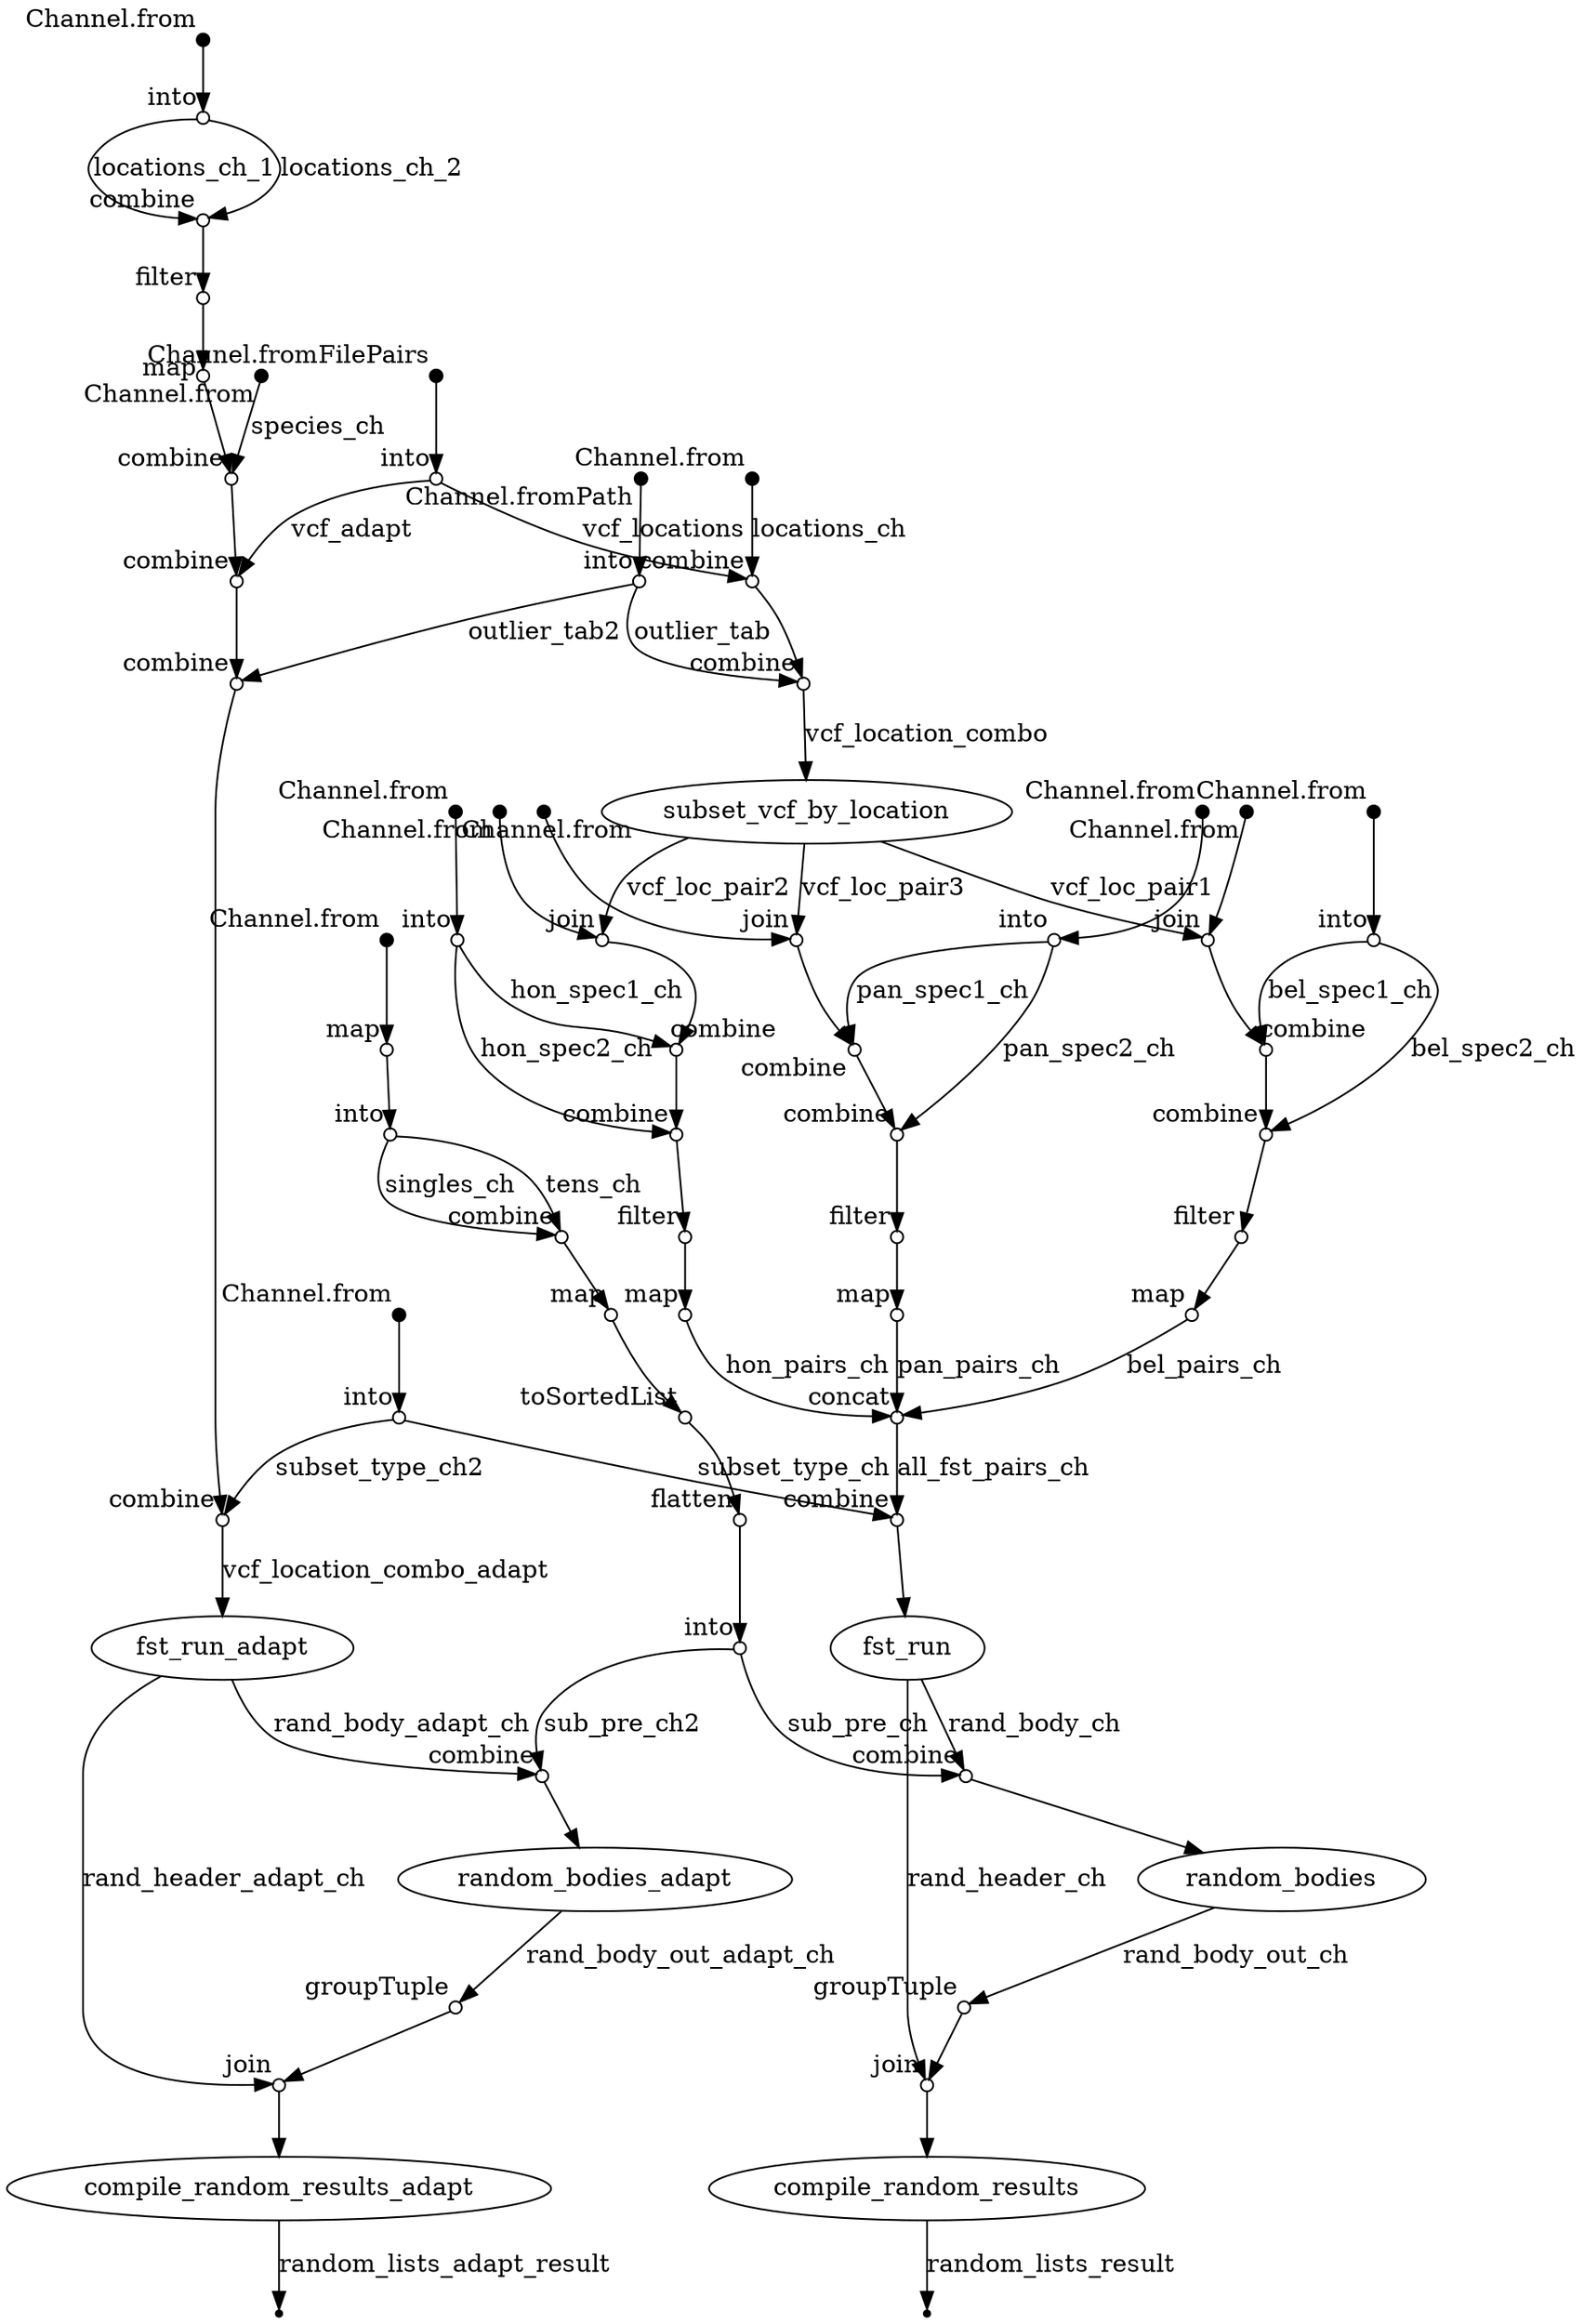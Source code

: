 digraph "analysis_fstsig" {
p0 [shape=point,label="",fixedsize=true,width=0.1,xlabel="Channel.fromFilePairs"];
p1 [shape=circle,label="",fixedsize=true,width=0.1,xlabel="into"];
p0 -> p1;

p1 [shape=circle,label="",fixedsize=true,width=0.1,xlabel="into"];
p7 [shape=circle,label="",fixedsize=true,width=0.1,xlabel="combine"];
p1 -> p7 [label="vcf_locations"];

p1 [shape=circle,label="",fixedsize=true,width=0.1,xlabel="into"];
p58 [shape=circle,label="",fixedsize=true,width=0.1,xlabel="combine"];
p1 -> p58 [label="vcf_adapt"];

p2 [shape=point,label="",fixedsize=true,width=0.1,xlabel="Channel.from"];
p7 [shape=circle,label="",fixedsize=true,width=0.1,xlabel="combine"];
p2 -> p7 [label="locations_ch"];

p3 [shape=point,label="",fixedsize=true,width=0.1,xlabel="Channel.from"];
p4 [shape=circle,label="",fixedsize=true,width=0.1,xlabel="into"];
p3 -> p4;

p4 [shape=circle,label="",fixedsize=true,width=0.1,xlabel="into"];
p60 [shape=circle,label="",fixedsize=true,width=0.1,xlabel="combine"];
p4 -> p60 [label="subset_type_ch2"];

p4 [shape=circle,label="",fixedsize=true,width=0.1,xlabel="into"];
p35 [shape=circle,label="",fixedsize=true,width=0.1,xlabel="combine"];
p4 -> p35 [label="subset_type_ch"];

p5 [shape=point,label="",fixedsize=true,width=0.1,xlabel="Channel.fromPath"];
p6 [shape=circle,label="",fixedsize=true,width=0.1,xlabel="into"];
p5 -> p6;

p6 [shape=circle,label="",fixedsize=true,width=0.1,xlabel="into"];
p8 [shape=circle,label="",fixedsize=true,width=0.1,xlabel="combine"];
p6 -> p8 [label="outlier_tab"];

p6 [shape=circle,label="",fixedsize=true,width=0.1,xlabel="into"];
p59 [shape=circle,label="",fixedsize=true,width=0.1,xlabel="combine"];
p6 -> p59 [label="outlier_tab2"];

p7 [shape=circle,label="",fixedsize=true,width=0.1,xlabel="combine"];
p8 [shape=circle,label="",fixedsize=true,width=0.1,xlabel="combine"];
p7 -> p8;

p8 [shape=circle,label="",fixedsize=true,width=0.1,xlabel="combine"];
p9 [label="subset_vcf_by_location"];
p8 -> p9 [label="vcf_location_combo"];

p9 [label="subset_vcf_by_location"];
p17 [shape=circle,label="",fixedsize=true,width=0.1,xlabel="join"];
p9 -> p17 [label="vcf_loc_pair1"];

p9 [label="subset_vcf_by_location"];
p23 [shape=circle,label="",fixedsize=true,width=0.1,xlabel="join"];
p9 -> p23 [label="vcf_loc_pair2"];

p9 [label="subset_vcf_by_location"];
p29 [shape=circle,label="",fixedsize=true,width=0.1,xlabel="join"];
p9 -> p29 [label="vcf_loc_pair3"];

p10 [shape=point,label="",fixedsize=true,width=0.1,xlabel="Channel.from"];
p11 [shape=circle,label="",fixedsize=true,width=0.1,xlabel="into"];
p10 -> p11;

p11 [shape=circle,label="",fixedsize=true,width=0.1,xlabel="into"];
p19 [shape=circle,label="",fixedsize=true,width=0.1,xlabel="combine"];
p11 -> p19 [label="bel_spec2_ch"];

p11 [shape=circle,label="",fixedsize=true,width=0.1,xlabel="into"];
p18 [shape=circle,label="",fixedsize=true,width=0.1,xlabel="combine"];
p11 -> p18 [label="bel_spec1_ch"];

p12 [shape=point,label="",fixedsize=true,width=0.1,xlabel="Channel.from"];
p13 [shape=circle,label="",fixedsize=true,width=0.1,xlabel="into"];
p12 -> p13;

p13 [shape=circle,label="",fixedsize=true,width=0.1,xlabel="into"];
p24 [shape=circle,label="",fixedsize=true,width=0.1,xlabel="combine"];
p13 -> p24 [label="hon_spec1_ch"];

p13 [shape=circle,label="",fixedsize=true,width=0.1,xlabel="into"];
p25 [shape=circle,label="",fixedsize=true,width=0.1,xlabel="combine"];
p13 -> p25 [label="hon_spec2_ch"];

p14 [shape=point,label="",fixedsize=true,width=0.1,xlabel="Channel.from"];
p15 [shape=circle,label="",fixedsize=true,width=0.1,xlabel="into"];
p14 -> p15;

p15 [shape=circle,label="",fixedsize=true,width=0.1,xlabel="into"];
p31 [shape=circle,label="",fixedsize=true,width=0.1,xlabel="combine"];
p15 -> p31 [label="pan_spec2_ch"];

p15 [shape=circle,label="",fixedsize=true,width=0.1,xlabel="into"];
p30 [shape=circle,label="",fixedsize=true,width=0.1,xlabel="combine"];
p15 -> p30 [label="pan_spec1_ch"];

p16 [shape=point,label="",fixedsize=true,width=0.1,xlabel="Channel.from"];
p17 [shape=circle,label="",fixedsize=true,width=0.1,xlabel="join"];
p16 -> p17;

p17 [shape=circle,label="",fixedsize=true,width=0.1,xlabel="join"];
p18 [shape=circle,label="",fixedsize=true,width=0.1,xlabel="combine"];
p17 -> p18;

p18 [shape=circle,label="",fixedsize=true,width=0.1,xlabel="combine"];
p19 [shape=circle,label="",fixedsize=true,width=0.1,xlabel="combine"];
p18 -> p19;

p19 [shape=circle,label="",fixedsize=true,width=0.1,xlabel="combine"];
p20 [shape=circle,label="",fixedsize=true,width=0.1,xlabel="filter"];
p19 -> p20;

p20 [shape=circle,label="",fixedsize=true,width=0.1,xlabel="filter"];
p21 [shape=circle,label="",fixedsize=true,width=0.1,xlabel="map"];
p20 -> p21;

p21 [shape=circle,label="",fixedsize=true,width=0.1,xlabel="map"];
p34 [shape=circle,label="",fixedsize=true,width=0.1,xlabel="concat"];
p21 -> p34 [label="bel_pairs_ch"];

p22 [shape=point,label="",fixedsize=true,width=0.1,xlabel="Channel.from"];
p23 [shape=circle,label="",fixedsize=true,width=0.1,xlabel="join"];
p22 -> p23;

p23 [shape=circle,label="",fixedsize=true,width=0.1,xlabel="join"];
p24 [shape=circle,label="",fixedsize=true,width=0.1,xlabel="combine"];
p23 -> p24;

p24 [shape=circle,label="",fixedsize=true,width=0.1,xlabel="combine"];
p25 [shape=circle,label="",fixedsize=true,width=0.1,xlabel="combine"];
p24 -> p25;

p25 [shape=circle,label="",fixedsize=true,width=0.1,xlabel="combine"];
p26 [shape=circle,label="",fixedsize=true,width=0.1,xlabel="filter"];
p25 -> p26;

p26 [shape=circle,label="",fixedsize=true,width=0.1,xlabel="filter"];
p27 [shape=circle,label="",fixedsize=true,width=0.1,xlabel="map"];
p26 -> p27;

p27 [shape=circle,label="",fixedsize=true,width=0.1,xlabel="map"];
p34 [shape=circle,label="",fixedsize=true,width=0.1,xlabel="concat"];
p27 -> p34 [label="hon_pairs_ch"];

p28 [shape=point,label="",fixedsize=true,width=0.1,xlabel="Channel.from"];
p29 [shape=circle,label="",fixedsize=true,width=0.1,xlabel="join"];
p28 -> p29;

p29 [shape=circle,label="",fixedsize=true,width=0.1,xlabel="join"];
p30 [shape=circle,label="",fixedsize=true,width=0.1,xlabel="combine"];
p29 -> p30;

p30 [shape=circle,label="",fixedsize=true,width=0.1,xlabel="combine"];
p31 [shape=circle,label="",fixedsize=true,width=0.1,xlabel="combine"];
p30 -> p31;

p31 [shape=circle,label="",fixedsize=true,width=0.1,xlabel="combine"];
p32 [shape=circle,label="",fixedsize=true,width=0.1,xlabel="filter"];
p31 -> p32;

p32 [shape=circle,label="",fixedsize=true,width=0.1,xlabel="filter"];
p33 [shape=circle,label="",fixedsize=true,width=0.1,xlabel="map"];
p32 -> p33;

p33 [shape=circle,label="",fixedsize=true,width=0.1,xlabel="map"];
p34 [shape=circle,label="",fixedsize=true,width=0.1,xlabel="concat"];
p33 -> p34 [label="pan_pairs_ch"];

p34 [shape=circle,label="",fixedsize=true,width=0.1,xlabel="concat"];
p35 [shape=circle,label="",fixedsize=true,width=0.1,xlabel="combine"];
p34 -> p35 [label="all_fst_pairs_ch"];

p35 [shape=circle,label="",fixedsize=true,width=0.1,xlabel="combine"];
p36 [label="fst_run"];
p35 -> p36;

p36 [label="fst_run"];
p48 [shape=circle,label="",fixedsize=true,width=0.1,xlabel="join"];
p36 -> p48 [label="rand_header_ch"];

p36 [label="fst_run"];
p45 [shape=circle,label="",fixedsize=true,width=0.1,xlabel="combine"];
p36 -> p45 [label="rand_body_ch"];

p37 [shape=point,label="",fixedsize=true,width=0.1,xlabel="Channel.from"];
p38 [shape=circle,label="",fixedsize=true,width=0.1,xlabel="map"];
p37 -> p38;

p38 [shape=circle,label="",fixedsize=true,width=0.1,xlabel="map"];
p39 [shape=circle,label="",fixedsize=true,width=0.1,xlabel="into"];
p38 -> p39;

p39 [shape=circle,label="",fixedsize=true,width=0.1,xlabel="into"];
p40 [shape=circle,label="",fixedsize=true,width=0.1,xlabel="combine"];
p39 -> p40 [label="tens_ch"];

p39 [shape=circle,label="",fixedsize=true,width=0.1,xlabel="into"];
p40 [shape=circle,label="",fixedsize=true,width=0.1,xlabel="combine"];
p39 -> p40 [label="singles_ch"];

p40 [shape=circle,label="",fixedsize=true,width=0.1,xlabel="combine"];
p41 [shape=circle,label="",fixedsize=true,width=0.1,xlabel="map"];
p40 -> p41;

p41 [shape=circle,label="",fixedsize=true,width=0.1,xlabel="map"];
p42 [shape=circle,label="",fixedsize=true,width=0.1,xlabel="toSortedList"];
p41 -> p42;

p42 [shape=circle,label="",fixedsize=true,width=0.1,xlabel="toSortedList"];
p43 [shape=circle,label="",fixedsize=true,width=0.1,xlabel="flatten"];
p42 -> p43;

p43 [shape=circle,label="",fixedsize=true,width=0.1,xlabel="flatten"];
p44 [shape=circle,label="",fixedsize=true,width=0.1,xlabel="into"];
p43 -> p44;

p44 [shape=circle,label="",fixedsize=true,width=0.1,xlabel="into"];
p45 [shape=circle,label="",fixedsize=true,width=0.1,xlabel="combine"];
p44 -> p45 [label="sub_pre_ch"];

p44 [shape=circle,label="",fixedsize=true,width=0.1,xlabel="into"];
p62 [shape=circle,label="",fixedsize=true,width=0.1,xlabel="combine"];
p44 -> p62 [label="sub_pre_ch2"];

p45 [shape=circle,label="",fixedsize=true,width=0.1,xlabel="combine"];
p46 [label="random_bodies"];
p45 -> p46;

p46 [label="random_bodies"];
p47 [shape=circle,label="",fixedsize=true,width=0.1,xlabel="groupTuple"];
p46 -> p47 [label="rand_body_out_ch"];

p47 [shape=circle,label="",fixedsize=true,width=0.1,xlabel="groupTuple"];
p48 [shape=circle,label="",fixedsize=true,width=0.1,xlabel="join"];
p47 -> p48;

p48 [shape=circle,label="",fixedsize=true,width=0.1,xlabel="join"];
p49 [label="compile_random_results"];
p48 -> p49;

p49 [label="compile_random_results"];
p50 [shape=point];
p49 -> p50 [label="random_lists_result"];

p51 [shape=point,label="",fixedsize=true,width=0.1,xlabel="Channel.from"];
p57 [shape=circle,label="",fixedsize=true,width=0.1,xlabel="combine"];
p51 -> p57 [label="species_ch"];

p52 [shape=point,label="",fixedsize=true,width=0.1,xlabel="Channel.from"];
p53 [shape=circle,label="",fixedsize=true,width=0.1,xlabel="into"];
p52 -> p53;

p53 [shape=circle,label="",fixedsize=true,width=0.1,xlabel="into"];
p54 [shape=circle,label="",fixedsize=true,width=0.1,xlabel="combine"];
p53 -> p54 [label="locations_ch_1"];

p53 [shape=circle,label="",fixedsize=true,width=0.1,xlabel="into"];
p54 [shape=circle,label="",fixedsize=true,width=0.1,xlabel="combine"];
p53 -> p54 [label="locations_ch_2"];

p54 [shape=circle,label="",fixedsize=true,width=0.1,xlabel="combine"];
p55 [shape=circle,label="",fixedsize=true,width=0.1,xlabel="filter"];
p54 -> p55;

p55 [shape=circle,label="",fixedsize=true,width=0.1,xlabel="filter"];
p56 [shape=circle,label="",fixedsize=true,width=0.1,xlabel="map"];
p55 -> p56;

p56 [shape=circle,label="",fixedsize=true,width=0.1,xlabel="map"];
p57 [shape=circle,label="",fixedsize=true,width=0.1,xlabel="combine"];
p56 -> p57;

p57 [shape=circle,label="",fixedsize=true,width=0.1,xlabel="combine"];
p58 [shape=circle,label="",fixedsize=true,width=0.1,xlabel="combine"];
p57 -> p58;

p58 [shape=circle,label="",fixedsize=true,width=0.1,xlabel="combine"];
p59 [shape=circle,label="",fixedsize=true,width=0.1,xlabel="combine"];
p58 -> p59;

p59 [shape=circle,label="",fixedsize=true,width=0.1,xlabel="combine"];
p60 [shape=circle,label="",fixedsize=true,width=0.1,xlabel="combine"];
p59 -> p60;

p60 [shape=circle,label="",fixedsize=true,width=0.1,xlabel="combine"];
p61 [label="fst_run_adapt"];
p60 -> p61 [label="vcf_location_combo_adapt"];

p61 [label="fst_run_adapt"];
p65 [shape=circle,label="",fixedsize=true,width=0.1,xlabel="join"];
p61 -> p65 [label="rand_header_adapt_ch"];

p61 [label="fst_run_adapt"];
p62 [shape=circle,label="",fixedsize=true,width=0.1,xlabel="combine"];
p61 -> p62 [label="rand_body_adapt_ch"];

p62 [shape=circle,label="",fixedsize=true,width=0.1,xlabel="combine"];
p63 [label="random_bodies_adapt"];
p62 -> p63;

p63 [label="random_bodies_adapt"];
p64 [shape=circle,label="",fixedsize=true,width=0.1,xlabel="groupTuple"];
p63 -> p64 [label="rand_body_out_adapt_ch"];

p64 [shape=circle,label="",fixedsize=true,width=0.1,xlabel="groupTuple"];
p65 [shape=circle,label="",fixedsize=true,width=0.1,xlabel="join"];
p64 -> p65;

p65 [shape=circle,label="",fixedsize=true,width=0.1,xlabel="join"];
p66 [label="compile_random_results_adapt"];
p65 -> p66;

p66 [label="compile_random_results_adapt"];
p67 [shape=point];
p66 -> p67 [label="random_lists_adapt_result"];

}
